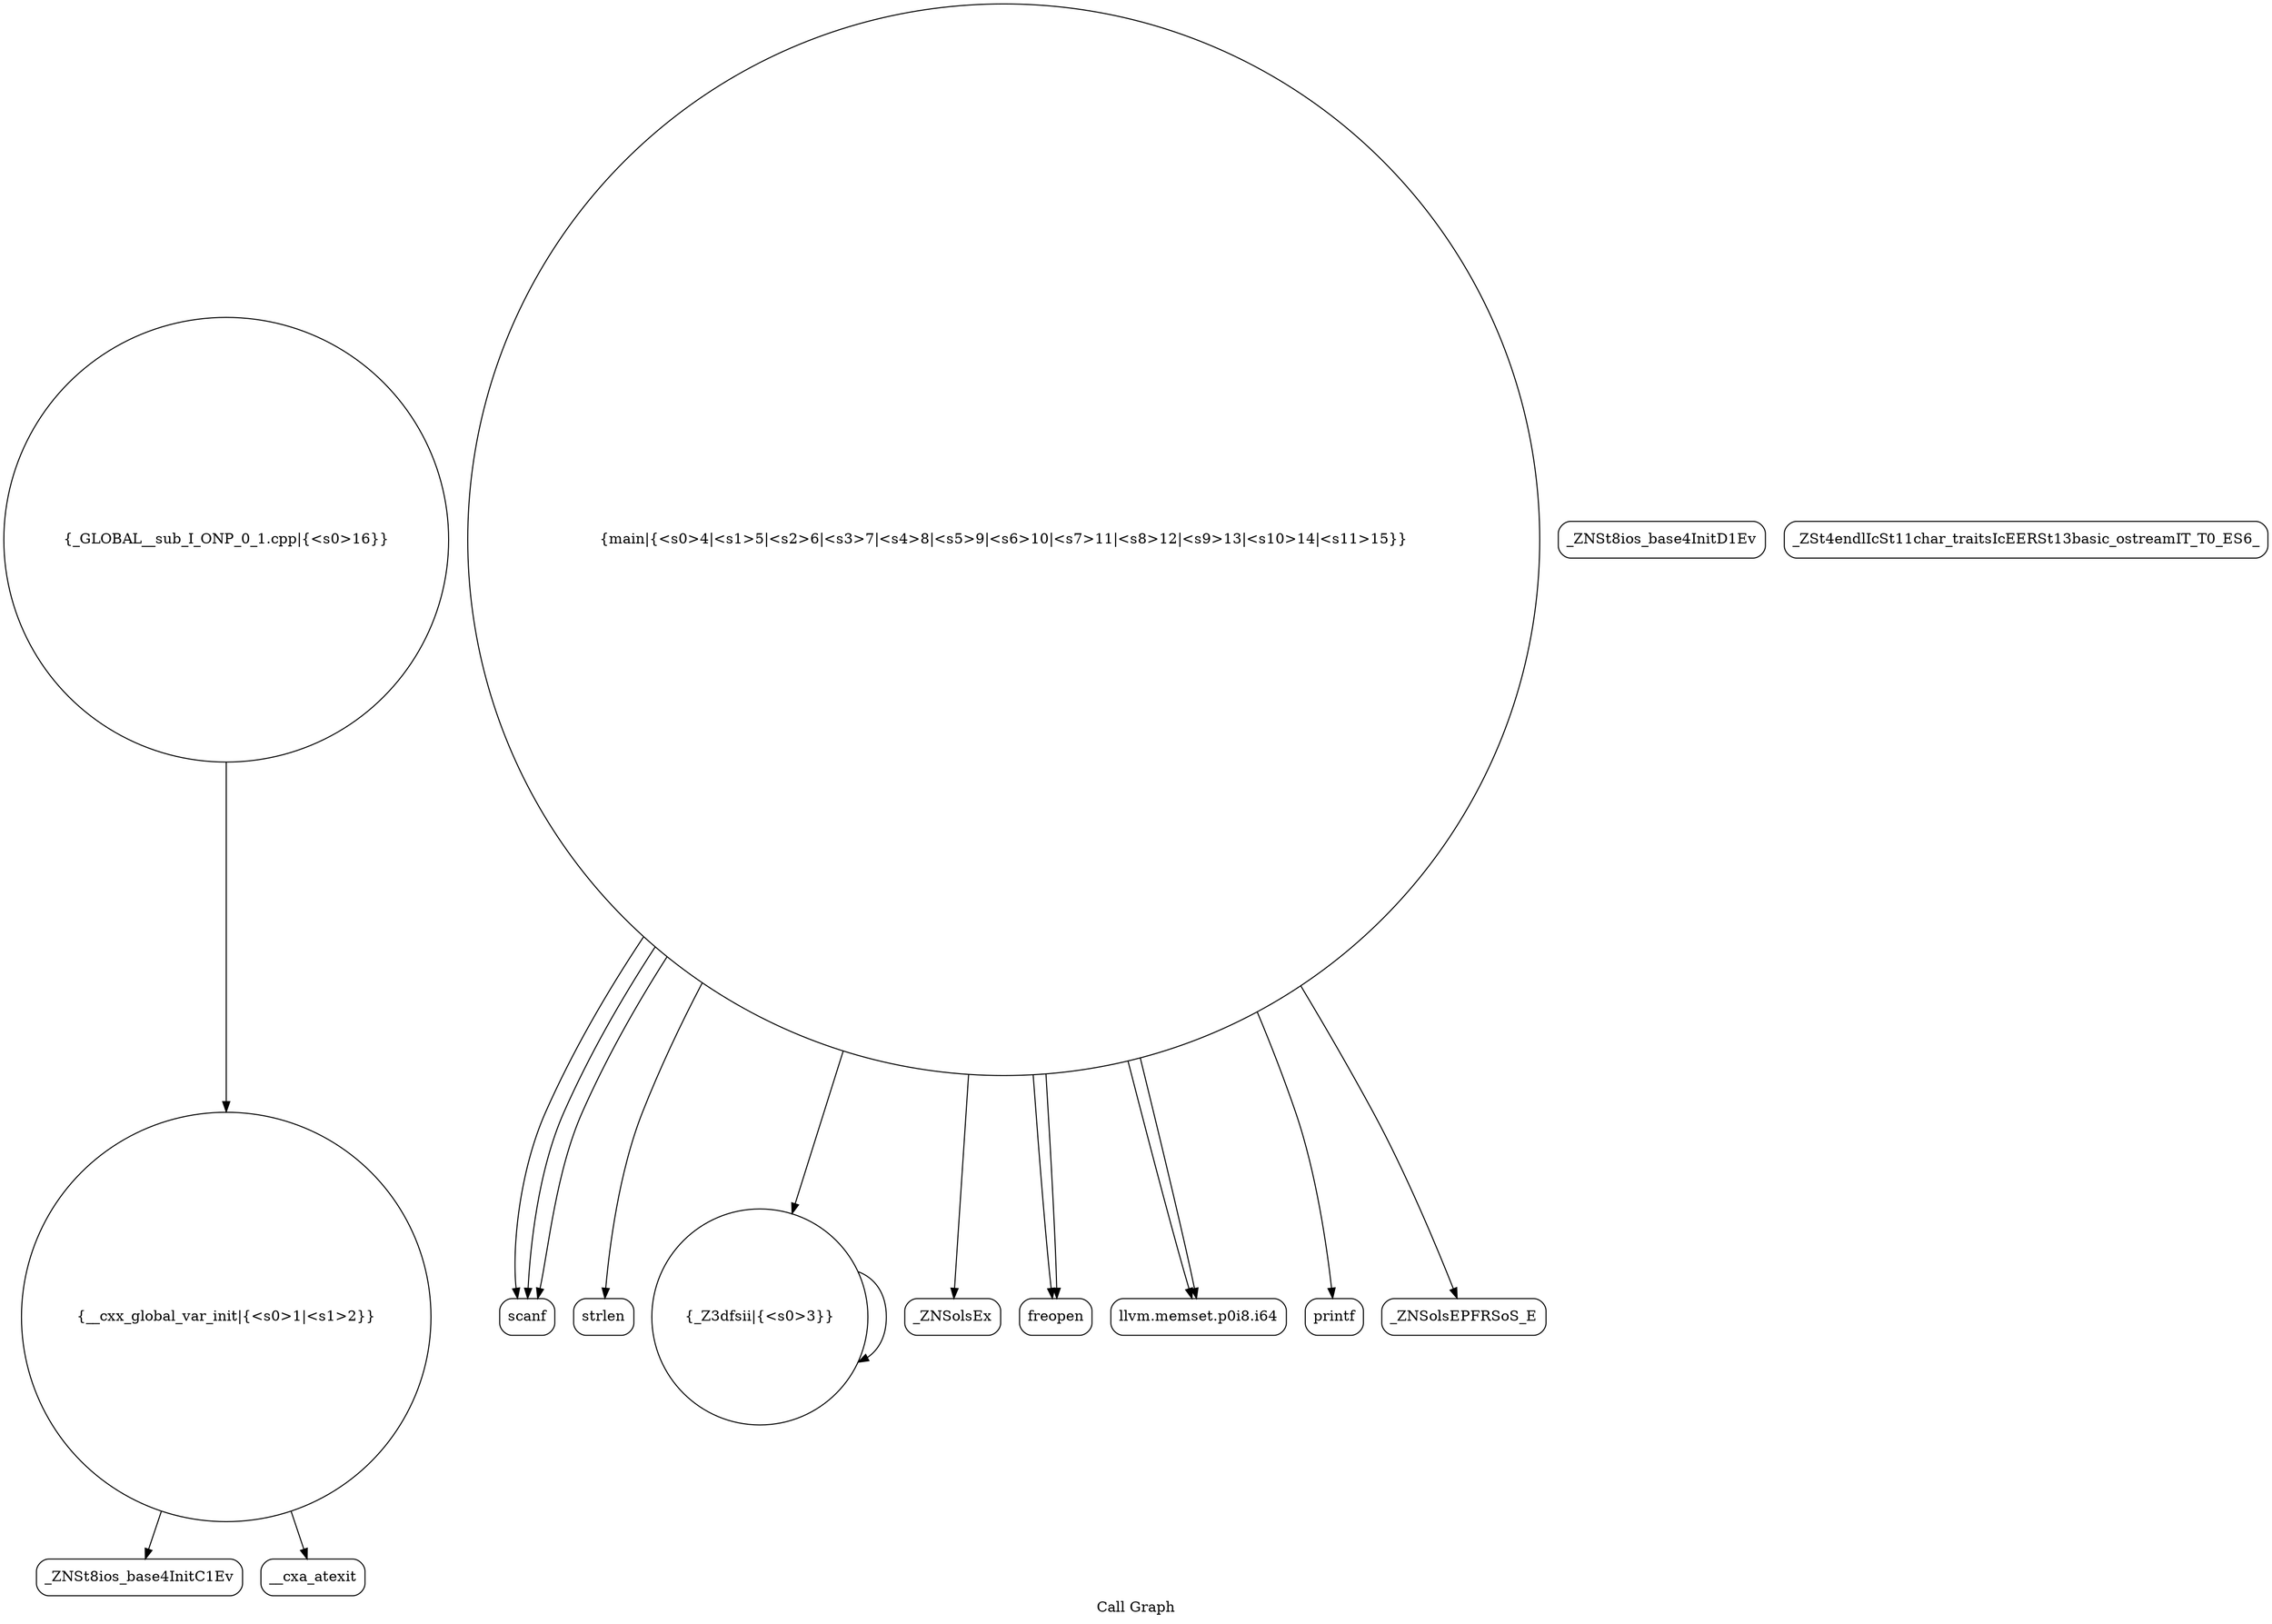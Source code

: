 digraph "Call Graph" {
	label="Call Graph";

	Node0x557eca2f9550 [shape=record,shape=circle,label="{__cxx_global_var_init|{<s0>1|<s1>2}}"];
	Node0x557eca2f9550:s0 -> Node0x557eca2f99e0[color=black];
	Node0x557eca2f9550:s1 -> Node0x557eca2f9ae0[color=black];
	Node0x557eca2f9ce0 [shape=record,shape=Mrecord,label="{scanf}"];
	Node0x557eca2fa060 [shape=record,shape=circle,label="{_GLOBAL__sub_I_ONP_0_1.cpp|{<s0>16}}"];
	Node0x557eca2fa060:s0 -> Node0x557eca2f9550[color=black];
	Node0x557eca2f9a60 [shape=record,shape=Mrecord,label="{_ZNSt8ios_base4InitD1Ev}"];
	Node0x557eca2f9de0 [shape=record,shape=Mrecord,label="{strlen}"];
	Node0x557eca2f9b60 [shape=record,shape=circle,label="{_Z3dfsii|{<s0>3}}"];
	Node0x557eca2f9b60:s0 -> Node0x557eca2f9b60[color=black];
	Node0x557eca2f9ee0 [shape=record,shape=Mrecord,label="{_ZNSolsEx}"];
	Node0x557eca2f9c60 [shape=record,shape=Mrecord,label="{freopen}"];
	Node0x557eca2f9fe0 [shape=record,shape=Mrecord,label="{_ZSt4endlIcSt11char_traitsIcEERSt13basic_ostreamIT_T0_ES6_}"];
	Node0x557eca2f99e0 [shape=record,shape=Mrecord,label="{_ZNSt8ios_base4InitC1Ev}"];
	Node0x557eca2f9d60 [shape=record,shape=Mrecord,label="{llvm.memset.p0i8.i64}"];
	Node0x557eca2f9ae0 [shape=record,shape=Mrecord,label="{__cxa_atexit}"];
	Node0x557eca2f9e60 [shape=record,shape=Mrecord,label="{printf}"];
	Node0x557eca2f9be0 [shape=record,shape=circle,label="{main|{<s0>4|<s1>5|<s2>6|<s3>7|<s4>8|<s5>9|<s6>10|<s7>11|<s8>12|<s9>13|<s10>14|<s11>15}}"];
	Node0x557eca2f9be0:s0 -> Node0x557eca2f9c60[color=black];
	Node0x557eca2f9be0:s1 -> Node0x557eca2f9c60[color=black];
	Node0x557eca2f9be0:s2 -> Node0x557eca2f9ce0[color=black];
	Node0x557eca2f9be0:s3 -> Node0x557eca2f9ce0[color=black];
	Node0x557eca2f9be0:s4 -> Node0x557eca2f9d60[color=black];
	Node0x557eca2f9be0:s5 -> Node0x557eca2f9d60[color=black];
	Node0x557eca2f9be0:s6 -> Node0x557eca2f9ce0[color=black];
	Node0x557eca2f9be0:s7 -> Node0x557eca2f9de0[color=black];
	Node0x557eca2f9be0:s8 -> Node0x557eca2f9e60[color=black];
	Node0x557eca2f9be0:s9 -> Node0x557eca2f9b60[color=black];
	Node0x557eca2f9be0:s10 -> Node0x557eca2f9ee0[color=black];
	Node0x557eca2f9be0:s11 -> Node0x557eca2f9f60[color=black];
	Node0x557eca2f9f60 [shape=record,shape=Mrecord,label="{_ZNSolsEPFRSoS_E}"];
}
